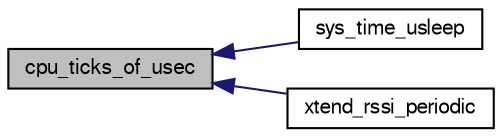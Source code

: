 digraph "cpu_ticks_of_usec"
{
  edge [fontname="FreeSans",fontsize="10",labelfontname="FreeSans",labelfontsize="10"];
  node [fontname="FreeSans",fontsize="10",shape=record];
  rankdir="LR";
  Node1 [label="cpu_ticks_of_usec",height=0.2,width=0.4,color="black", fillcolor="grey75", style="filled", fontcolor="black"];
  Node1 -> Node2 [dir="back",color="midnightblue",fontsize="10",style="solid",fontname="FreeSans"];
  Node2 [label="sys_time_usleep",height=0.2,width=0.4,color="black", fillcolor="white", style="filled",URL="$stm32_2mcu__periph_2sys__time__arch_8h.html#ac7670fcda069c778861e6d2e36f212aa",tooltip="Busy wait in microseconds. "];
  Node1 -> Node3 [dir="back",color="midnightblue",fontsize="10",style="solid",fontname="FreeSans"];
  Node3 [label="xtend_rssi_periodic",height=0.2,width=0.4,color="black", fillcolor="white", style="filled",URL="$xtend__rssi_8h.html#aaa55d9916a48b8e26f5e4ddaeca4cac5"];
}
